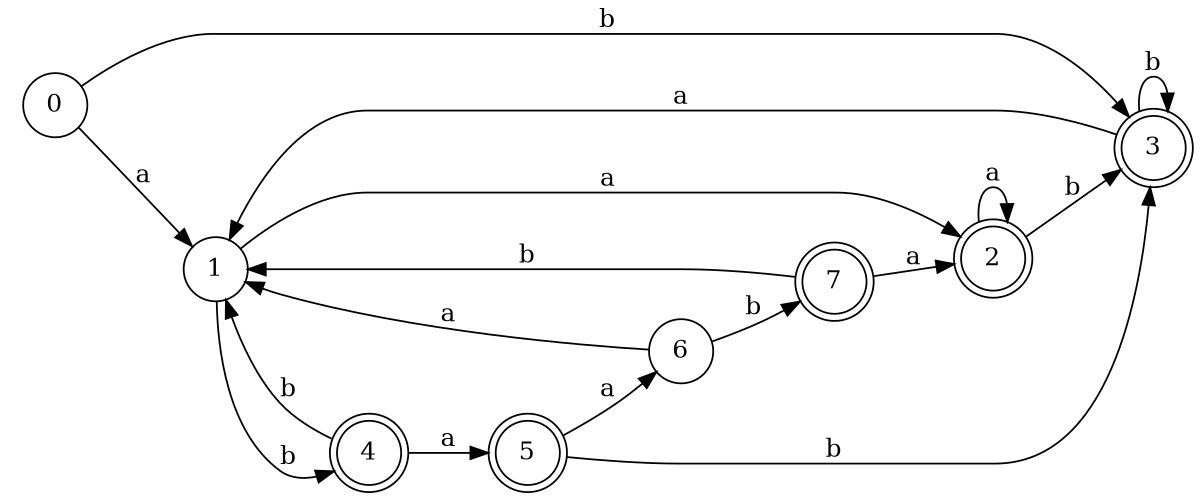 digraph n7_3 {
__start0 [label="" shape="none"];

rankdir=LR;
size="8,5";

s0 [style="filled", color="black", fillcolor="white" shape="circle", label="0"];
s1 [style="filled", color="black", fillcolor="white" shape="circle", label="1"];
s2 [style="rounded,filled", color="black", fillcolor="white" shape="doublecircle", label="2"];
s3 [style="rounded,filled", color="black", fillcolor="white" shape="doublecircle", label="3"];
s4 [style="rounded,filled", color="black", fillcolor="white" shape="doublecircle", label="4"];
s5 [style="rounded,filled", color="black", fillcolor="white" shape="doublecircle", label="5"];
s6 [style="filled", color="black", fillcolor="white" shape="circle", label="6"];
s7 [style="rounded,filled", color="black", fillcolor="white" shape="doublecircle", label="7"];
s0 -> s1 [label="a"];
s0 -> s3 [label="b"];
s1 -> s2 [label="a"];
s1 -> s4 [label="b"];
s2 -> s2 [label="a"];
s2 -> s3 [label="b"];
s3 -> s1 [label="a"];
s3 -> s3 [label="b"];
s4 -> s5 [label="a"];
s4 -> s1 [label="b"];
s5 -> s6 [label="a"];
s5 -> s3 [label="b"];
s6 -> s1 [label="a"];
s6 -> s7 [label="b"];
s7 -> s2 [label="a"];
s7 -> s1 [label="b"];

}